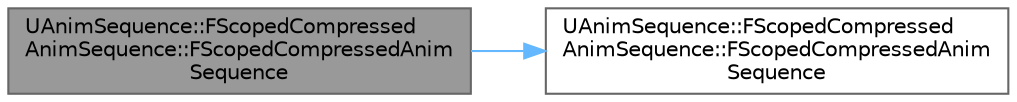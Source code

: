 digraph "UAnimSequence::FScopedCompressedAnimSequence::FScopedCompressedAnimSequence"
{
 // INTERACTIVE_SVG=YES
 // LATEX_PDF_SIZE
  bgcolor="transparent";
  edge [fontname=Helvetica,fontsize=10,labelfontname=Helvetica,labelfontsize=10];
  node [fontname=Helvetica,fontsize=10,shape=box,height=0.2,width=0.4];
  rankdir="LR";
  Node1 [id="Node000001",label="UAnimSequence::FScopedCompressed\lAnimSequence::FScopedCompressedAnim\lSequence",height=0.2,width=0.4,color="gray40", fillcolor="grey60", style="filled", fontcolor="black",tooltip=" "];
  Node1 -> Node2 [id="edge1_Node000001_Node000002",color="steelblue1",style="solid",tooltip=" "];
  Node2 [id="Node000002",label="UAnimSequence::FScopedCompressed\lAnimSequence::FScopedCompressedAnim\lSequence",height=0.2,width=0.4,color="grey40", fillcolor="white", style="filled",URL="$d6/d9f/structUAnimSequence_1_1FScopedCompressedAnimSequence.html#a985bed705b8569b253e2e28e1409cd70",tooltip=" "];
}
